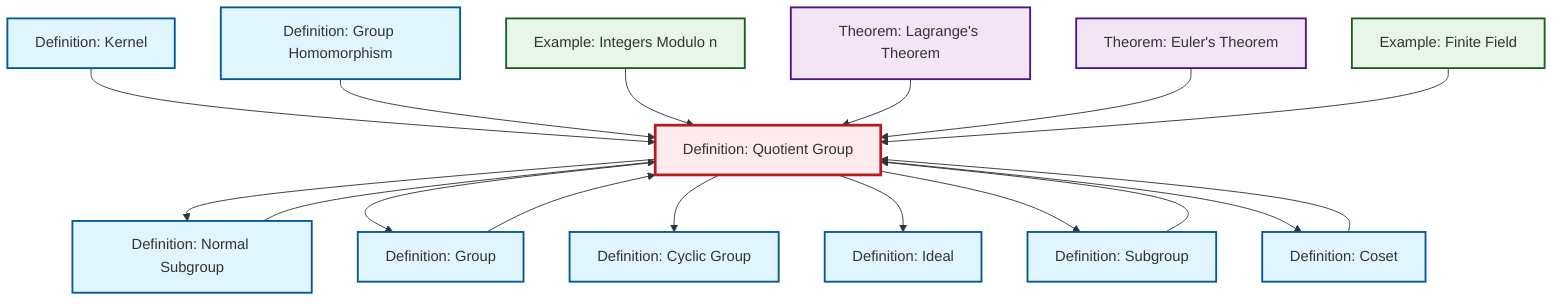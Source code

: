 graph TD
    classDef definition fill:#e1f5fe,stroke:#01579b,stroke-width:2px
    classDef theorem fill:#f3e5f5,stroke:#4a148c,stroke-width:2px
    classDef axiom fill:#fff3e0,stroke:#e65100,stroke-width:2px
    classDef example fill:#e8f5e9,stroke:#1b5e20,stroke-width:2px
    classDef current fill:#ffebee,stroke:#b71c1c,stroke-width:3px
    def-kernel["Definition: Kernel"]:::definition
    ex-finite-field["Example: Finite Field"]:::example
    def-cyclic-group["Definition: Cyclic Group"]:::definition
    thm-euler["Theorem: Euler's Theorem"]:::theorem
    def-coset["Definition: Coset"]:::definition
    def-homomorphism["Definition: Group Homomorphism"]:::definition
    def-normal-subgroup["Definition: Normal Subgroup"]:::definition
    ex-quotient-integers-mod-n["Example: Integers Modulo n"]:::example
    def-quotient-group["Definition: Quotient Group"]:::definition
    def-ideal["Definition: Ideal"]:::definition
    def-subgroup["Definition: Subgroup"]:::definition
    def-group["Definition: Group"]:::definition
    thm-lagrange["Theorem: Lagrange's Theorem"]:::theorem
    def-kernel --> def-quotient-group
    def-quotient-group --> def-normal-subgroup
    def-quotient-group --> def-group
    def-coset --> def-quotient-group
    def-quotient-group --> def-cyclic-group
    def-group --> def-quotient-group
    def-quotient-group --> def-ideal
    def-quotient-group --> def-subgroup
    def-homomorphism --> def-quotient-group
    ex-quotient-integers-mod-n --> def-quotient-group
    def-subgroup --> def-quotient-group
    thm-lagrange --> def-quotient-group
    def-quotient-group --> def-coset
    def-normal-subgroup --> def-quotient-group
    thm-euler --> def-quotient-group
    ex-finite-field --> def-quotient-group
    class def-quotient-group current